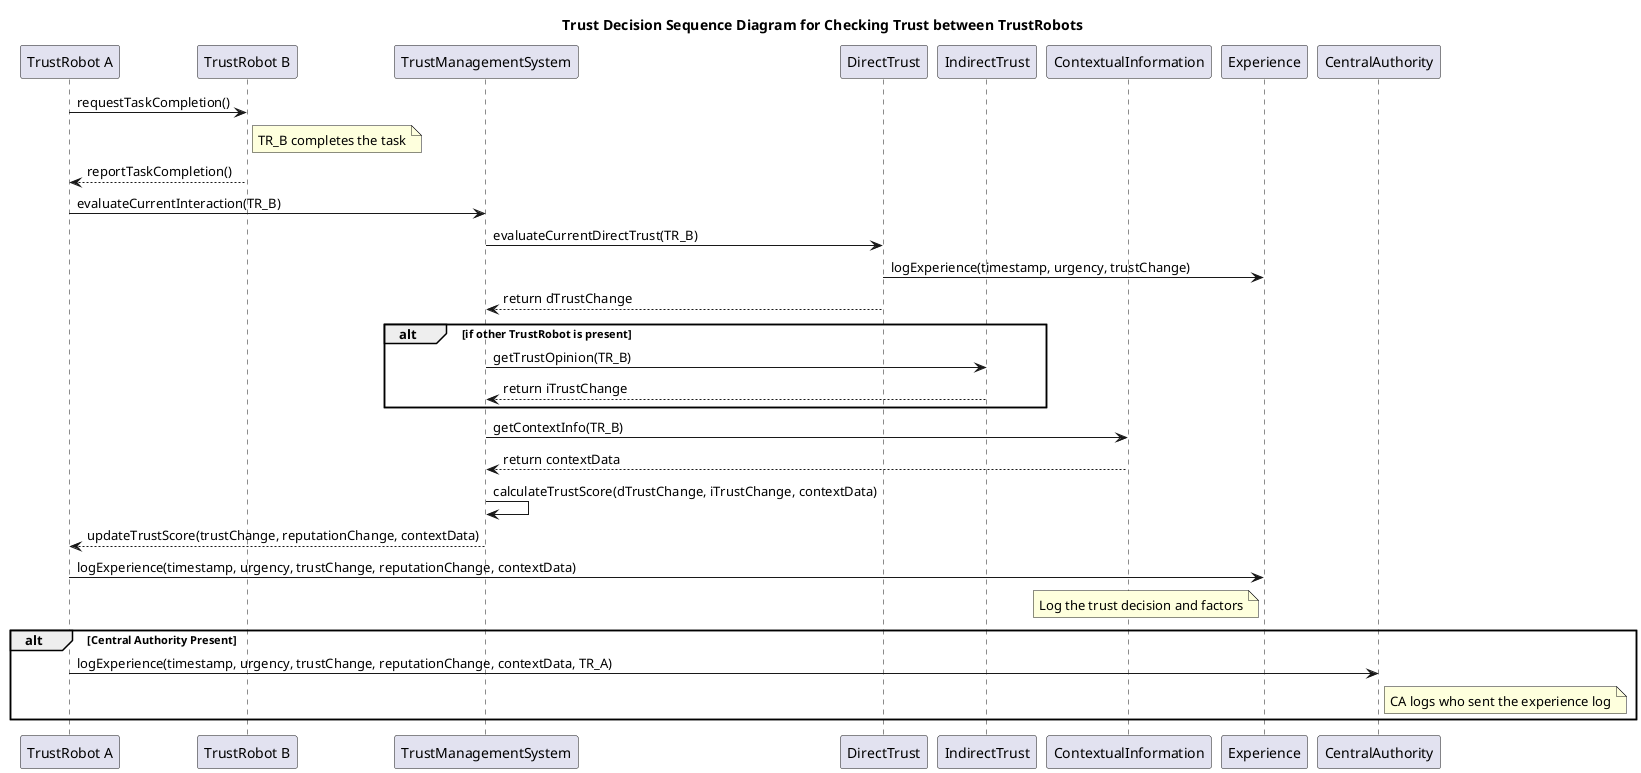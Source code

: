 @startuml
title Trust Decision Sequence Diagram for Checking Trust between TrustRobots

participant "TrustRobot A" as TR_A
participant "TrustRobot B" as TR_B
participant TrustManagementSystem as TMS
participant DirectTrust as DTrust
participant IndirectTrust as ITrust
participant ContextualInformation as CInfo
participant Experience
participant CentralAuthority as CA

TR_A -> TR_B: requestTaskCompletion()
note right of TR_B: TR_B completes the task

TR_B --> TR_A: reportTaskCompletion()

TR_A -> TMS: evaluateCurrentInteraction(TR_B)
TMS -> DTrust: evaluateCurrentDirectTrust(TR_B)
DTrust -> Experience: logExperience(timestamp, urgency, trustChange)
DTrust --> TMS: return dTrustChange



alt if other TrustRobot is present
    TMS -> ITrust: getTrustOpinion(TR_B)
    ITrust --> TMS: return iTrustChange
end

TMS -> CInfo: getContextInfo(TR_B)
CInfo --> TMS: return contextData

TMS -> TMS: calculateTrustScore(dTrustChange, iTrustChange, contextData)

TMS --> TR_A: updateTrustScore(trustChange, reputationChange, contextData)

TR_A -> Experience: logExperience(timestamp, urgency, trustChange, reputationChange, contextData)
note left of Experience: Log the trust decision and factors

alt Central Authority Present
    TR_A -> CA: logExperience(timestamp, urgency, trustChange, reputationChange, contextData, TR_A)
    note right of CA: CA logs who sent the experience log
end

@enduml

